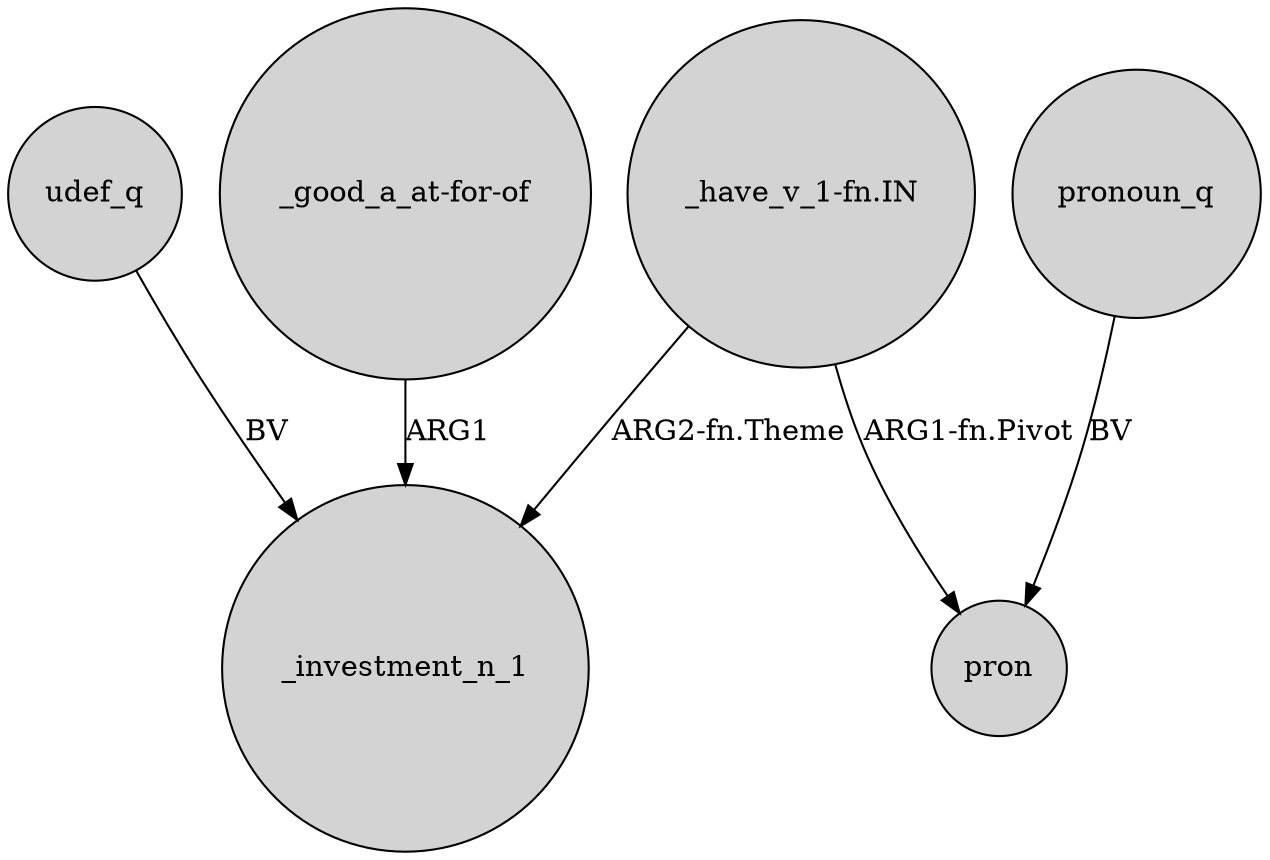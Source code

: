 digraph {
	node [shape=circle style=filled]
	"_have_v_1-fn.IN" -> _investment_n_1 [label="ARG2-fn.Theme"]
	udef_q -> _investment_n_1 [label=BV]
	"_have_v_1-fn.IN" -> pron [label="ARG1-fn.Pivot"]
	"_good_a_at-for-of" -> _investment_n_1 [label=ARG1]
	pronoun_q -> pron [label=BV]
}
